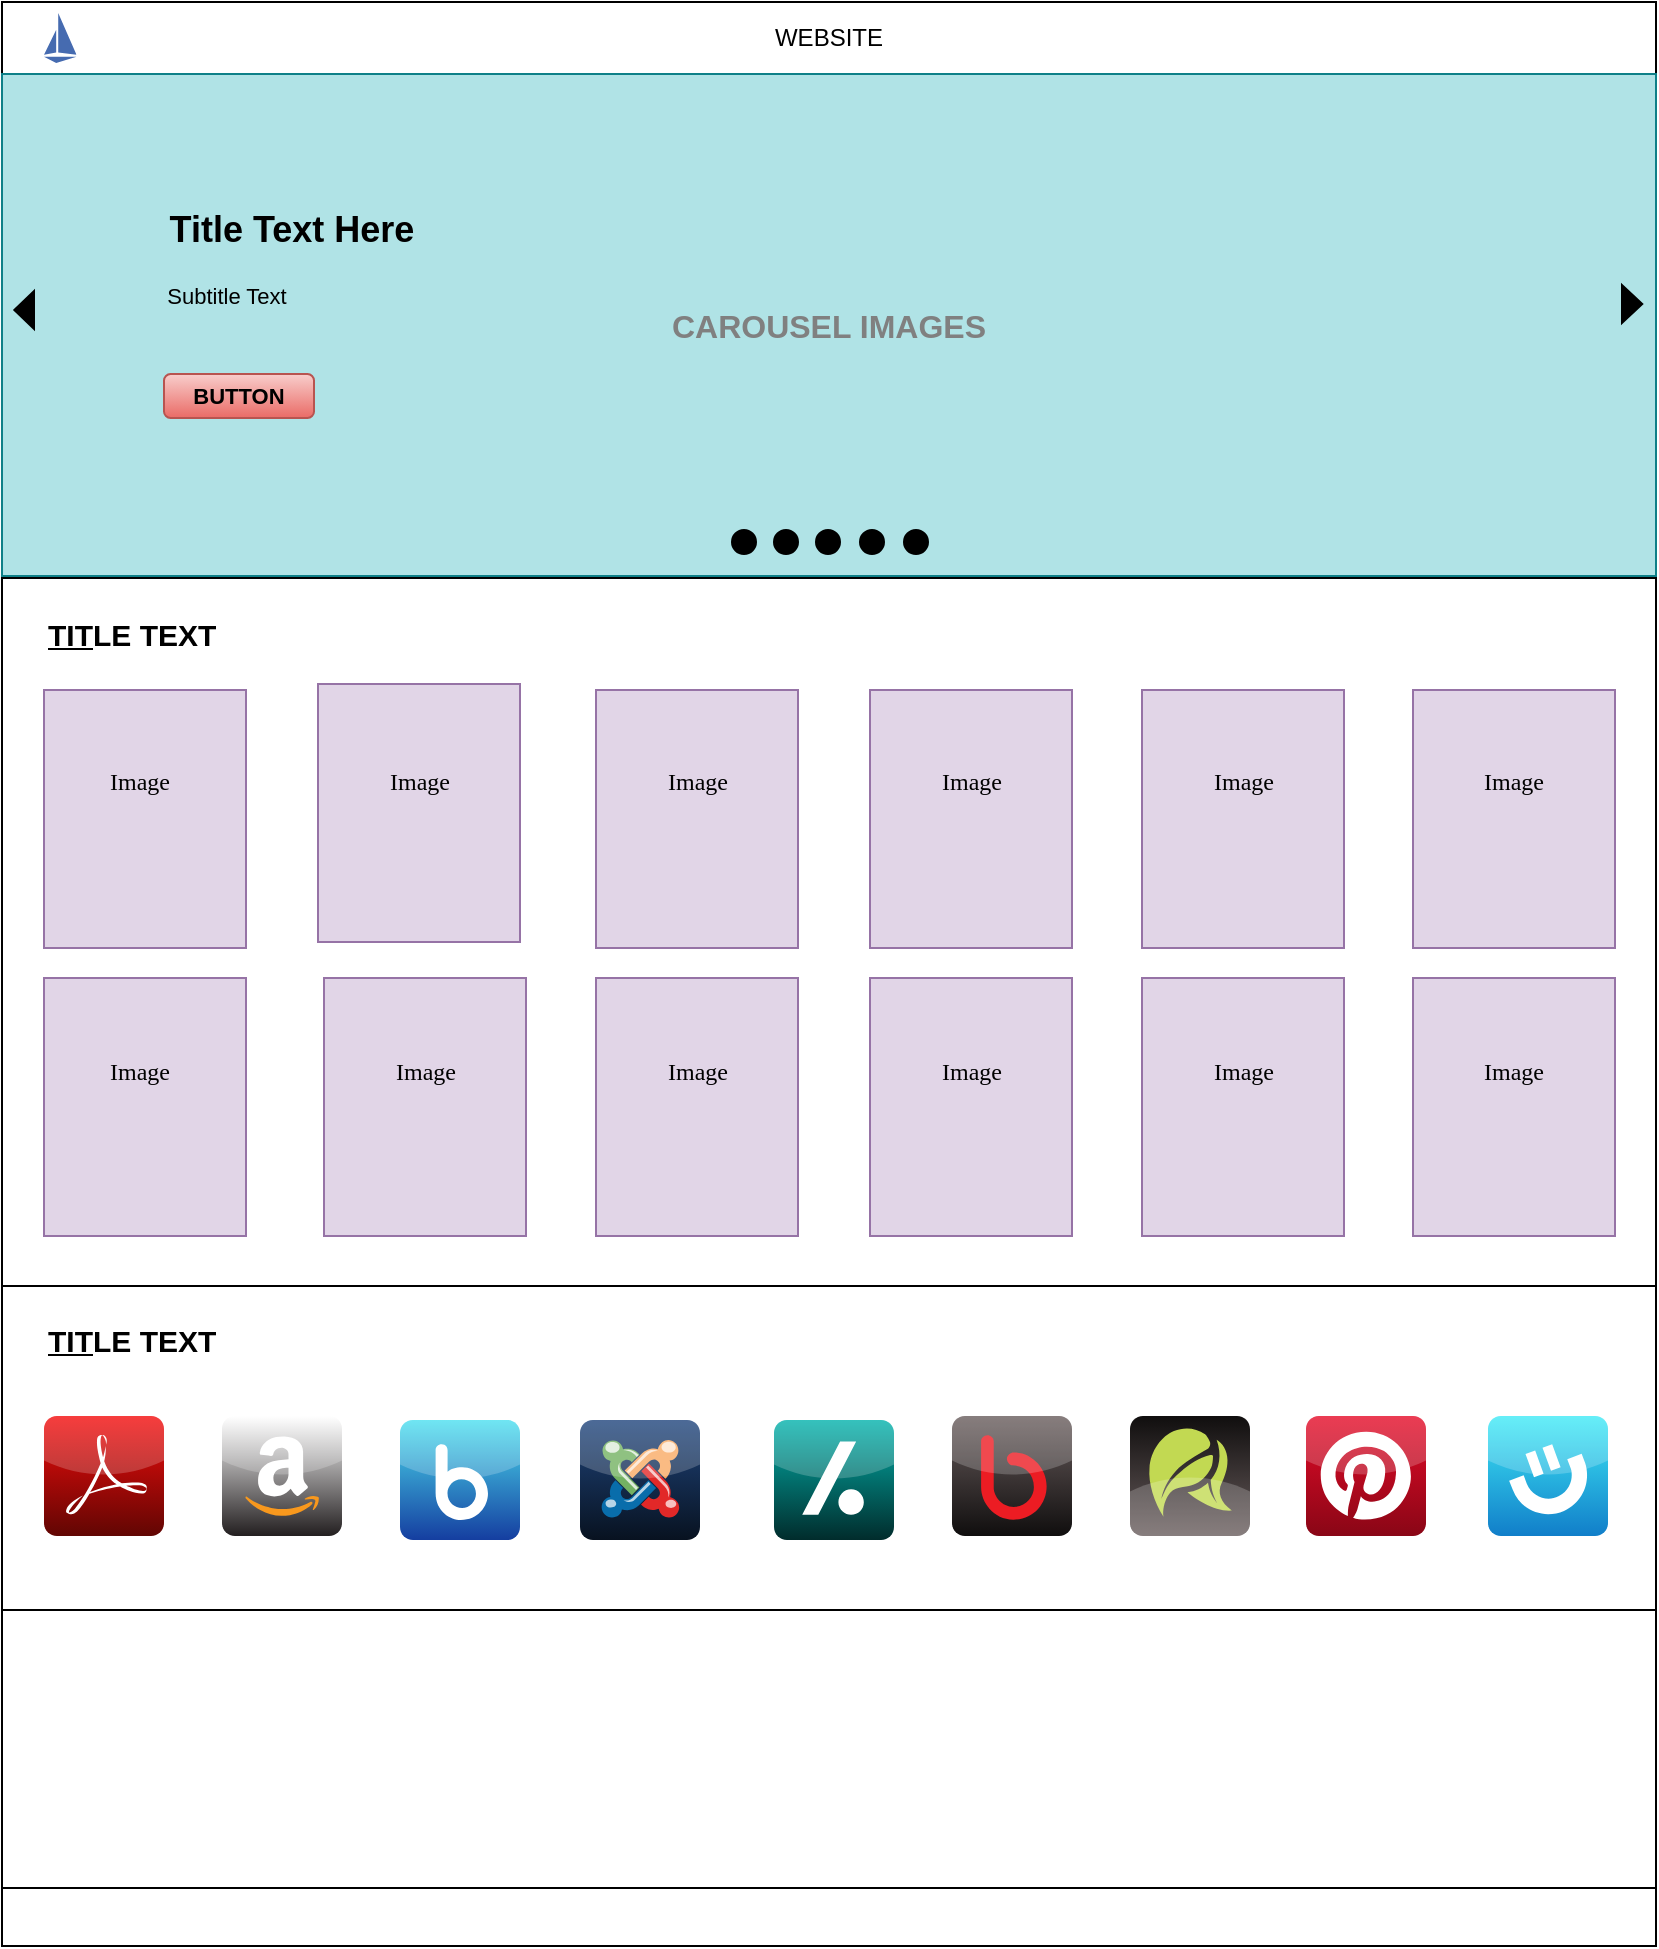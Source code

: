 <mxfile version="24.7.16">
  <diagram name="Page-1" id="u-TijtCvfhiPi-FsUIMJ">
    <mxGraphModel dx="836" dy="398" grid="0" gridSize="10" guides="1" tooltips="1" connect="1" arrows="1" fold="1" page="1" pageScale="1" pageWidth="827" pageHeight="1169" math="0" shadow="0">
      <root>
        <mxCell id="0" />
        <mxCell id="1" parent="0" />
        <mxCell id="cfiWxP6kujYvzcGbKNt3-1" value="WEBSITE" style="rounded=0;whiteSpace=wrap;html=1;movable=1;resizable=1;rotatable=1;deletable=1;editable=1;locked=0;connectable=1;" parent="1" vertex="1">
          <mxGeometry width="827" height="36" as="geometry" />
        </mxCell>
        <mxCell id="cfiWxP6kujYvzcGbKNt3-4" value="" style="shape=image;html=1;verticalAlign=top;verticalLabelPosition=bottom;labelBackgroundColor=#ffffff;imageAspect=0;aspect=fixed;image=https://cdn1.iconfinder.com/data/icons/100-basic-for-user-interface/32/78-user-128.png;" parent="1" vertex="1">
          <mxGeometry x="769" y="11" width="14" height="14" as="geometry" />
        </mxCell>
        <mxCell id="cfiWxP6kujYvzcGbKNt3-8" value="" style="shape=image;html=1;verticalAlign=top;verticalLabelPosition=bottom;labelBackgroundColor=#ffffff;imageAspect=0;aspect=fixed;image=https://cdn0.iconfinder.com/data/icons/business-collection-2027/60/cart-5-128.png" parent="1" vertex="1">
          <mxGeometry x="791" y="8.5" width="19" height="19" as="geometry" />
        </mxCell>
        <mxCell id="cfiWxP6kujYvzcGbKNt3-10" value="" style="shape=image;html=1;verticalAlign=top;verticalLabelPosition=bottom;labelBackgroundColor=#ffffff;imageAspect=0;aspect=fixed;image=https://cdn0.iconfinder.com/data/icons/payment-76/512/search-128.png" parent="1" vertex="1">
          <mxGeometry x="748" y="11" width="16" height="16" as="geometry" />
        </mxCell>
        <mxCell id="cfiWxP6kujYvzcGbKNt3-11" value="" style="editableCssRules=.*;html=1;shape=image;verticalLabelPosition=bottom;labelBackgroundColor=#ffffff;verticalAlign=top;aspect=fixed;imageAspect=0;image=data:image/svg+xml,PHN2ZyB4bWxucz0iaHR0cDovL3d3dy53My5vcmcvMjAwMC9zdmciIHhtbG5zOnY9Imh0dHBzOi8vdmVjdGEuaW8vbmFubyIgd2lkdGg9IjE2MCIgaGVpZ2h0PSIyNDAiIHZpZXdCb3g9IjAgMCAxNjAgMjQwIj4mI3hhOwk8c3R5bGUgdHlwZT0idGV4dC9jc3MiPiYjeGE7CS5zdDB7ZmlsbDojNDY2YmIwO30mI3hhOwk8L3N0eWxlPiYjeGE7CTxwYXRoIGNsYXNzPSJzdDAiIGQ9Ik02MCAyNDBMMCAyMTBoMTYwem0wLTE2MEwwIDIwMGw2MC0xMHpNNzAgMHYxOTBsOTAgMTB6Ii8+JiN4YTs8L3N2Zz4=;fontColor=default;" parent="1" vertex="1">
          <mxGeometry x="21" y="5.5" width="16.25" height="25" as="geometry" />
        </mxCell>
        <mxCell id="cfiWxP6kujYvzcGbKNt3-12" value="&lt;b&gt;&lt;font color=&quot;#808080&quot; style=&quot;font-size: 16px;&quot;&gt;CAROUSEL IMAGES&lt;/font&gt;&lt;/b&gt;" style="rounded=0;whiteSpace=wrap;html=1;glass=0;fillColor=#b0e3e6;strokeColor=#0e8088;" parent="1" vertex="1">
          <mxGeometry y="36" width="827" height="251" as="geometry" />
        </mxCell>
        <mxCell id="GHpfekgdThD2EtUDsVV2-3" value="&lt;b&gt;&lt;font style=&quot;font-size: 18px;&quot;&gt;Title Text Here&lt;/font&gt;&lt;/b&gt;" style="text;strokeColor=none;align=center;fillColor=none;html=1;verticalAlign=middle;whiteSpace=wrap;rounded=0;fontFamily=Helvetica;fontSize=12;fontColor=default;resizable=1;" vertex="1" parent="1">
          <mxGeometry x="72" y="96" width="146" height="36" as="geometry" />
        </mxCell>
        <mxCell id="GHpfekgdThD2EtUDsVV2-4" value="&lt;font style=&quot;font-size: 11px;&quot;&gt;Subtitle Text&lt;/font&gt;" style="text;strokeColor=none;align=center;fillColor=none;html=1;verticalAlign=middle;whiteSpace=wrap;rounded=0;fontFamily=Helvetica;fontSize=12;fontColor=default;resizable=1;" vertex="1" parent="1">
          <mxGeometry x="76" y="132" width="73" height="30" as="geometry" />
        </mxCell>
        <mxCell id="GHpfekgdThD2EtUDsVV2-5" value="&lt;b&gt;&lt;font style=&quot;font-size: 11px;&quot;&gt;BUTTON&lt;/font&gt;&lt;/b&gt;" style="rounded=1;whiteSpace=wrap;html=1;strokeColor=#b85450;align=center;verticalAlign=middle;fontFamily=Helvetica;fontSize=12;resizable=1;fillColor=#f8cecc;gradientColor=#ea6b66;" vertex="1" parent="1">
          <mxGeometry x="81" y="186" width="75" height="22" as="geometry" />
        </mxCell>
        <mxCell id="GHpfekgdThD2EtUDsVV2-6" value="" style="shape=mxgraph.arrows2.wedgeArrow;html=1;bendable=0;startWidth=9.474;fillColor=strokeColor;defaultFillColor=invert;defaultGradientColor=invert;rounded=0;fontFamily=Helvetica;fontSize=12;fontColor=default;resizable=1;entryX=0.908;entryY=0.438;entryDx=0;entryDy=0;entryPerimeter=0;" edge="1" parent="1">
          <mxGeometry width="100" height="100" relative="1" as="geometry">
            <mxPoint x="16" y="154" as="sourcePoint" />
            <mxPoint x="6.166" y="153.998" as="targetPoint" />
          </mxGeometry>
        </mxCell>
        <mxCell id="GHpfekgdThD2EtUDsVV2-8" value="" style="shape=mxgraph.arrows2.wedgeArrow;html=1;bendable=0;startWidth=9.474;fillColor=strokeColor;defaultFillColor=invert;defaultGradientColor=invert;rounded=0;fontFamily=Helvetica;fontSize=12;fontColor=default;resizable=1;" edge="1" parent="1">
          <mxGeometry width="100" height="100" relative="1" as="geometry">
            <mxPoint x="810" y="151" as="sourcePoint" />
            <mxPoint x="820.131" y="151" as="targetPoint" />
          </mxGeometry>
        </mxCell>
        <mxCell id="GHpfekgdThD2EtUDsVV2-9" value="" style="ellipse;whiteSpace=wrap;html=1;aspect=fixed;rounded=0;strokeColor=default;align=center;verticalAlign=middle;fontFamily=Helvetica;fontSize=12;fontColor=default;resizable=1;fillColor=#000000;" vertex="1" parent="1">
          <mxGeometry x="365" y="264" width="12" height="12" as="geometry" />
        </mxCell>
        <mxCell id="GHpfekgdThD2EtUDsVV2-10" value="" style="ellipse;whiteSpace=wrap;html=1;aspect=fixed;rounded=0;strokeColor=default;align=center;verticalAlign=middle;fontFamily=Helvetica;fontSize=12;fontColor=default;resizable=1;fillColor=#000000;" vertex="1" parent="1">
          <mxGeometry x="386" y="264" width="12" height="12" as="geometry" />
        </mxCell>
        <mxCell id="GHpfekgdThD2EtUDsVV2-11" value="" style="ellipse;whiteSpace=wrap;html=1;aspect=fixed;rounded=0;strokeColor=default;align=center;verticalAlign=middle;fontFamily=Helvetica;fontSize=12;fontColor=default;resizable=1;fillColor=#000000;" vertex="1" parent="1">
          <mxGeometry x="407" y="264" width="12" height="12" as="geometry" />
        </mxCell>
        <mxCell id="GHpfekgdThD2EtUDsVV2-12" value="" style="ellipse;whiteSpace=wrap;html=1;aspect=fixed;rounded=0;strokeColor=default;align=center;verticalAlign=middle;fontFamily=Helvetica;fontSize=12;fontColor=default;resizable=1;fillColor=#000000;" vertex="1" parent="1">
          <mxGeometry x="429" y="264" width="12" height="12" as="geometry" />
        </mxCell>
        <mxCell id="GHpfekgdThD2EtUDsVV2-13" value="" style="ellipse;whiteSpace=wrap;html=1;aspect=fixed;rounded=0;strokeColor=default;align=center;verticalAlign=middle;fontFamily=Helvetica;fontSize=12;fontColor=default;resizable=1;fillColor=#000000;" vertex="1" parent="1">
          <mxGeometry x="451" y="264" width="12" height="12" as="geometry" />
        </mxCell>
        <mxCell id="GHpfekgdThD2EtUDsVV2-16" value="" style="rounded=0;whiteSpace=wrap;html=1;strokeColor=default;align=center;verticalAlign=middle;fontFamily=Helvetica;fontSize=12;fontColor=default;resizable=1;fillColor=default;" vertex="1" parent="1">
          <mxGeometry y="288" width="827" height="354" as="geometry" />
        </mxCell>
        <mxCell id="GHpfekgdThD2EtUDsVV2-17" value="" style="rounded=0;whiteSpace=wrap;html=1;strokeColor=default;align=center;verticalAlign=middle;fontFamily=Helvetica;fontSize=12;fontColor=default;resizable=1;fillColor=default;" vertex="1" parent="1">
          <mxGeometry y="943" width="827" height="29" as="geometry" />
        </mxCell>
        <mxCell id="GHpfekgdThD2EtUDsVV2-18" value="" style="rounded=0;whiteSpace=wrap;html=1;strokeColor=default;align=center;verticalAlign=middle;fontFamily=Helvetica;fontSize=12;fontColor=default;resizable=1;fillColor=default;" vertex="1" parent="1">
          <mxGeometry y="804" width="827" height="139" as="geometry" />
        </mxCell>
        <mxCell id="GHpfekgdThD2EtUDsVV2-19" value="" style="rounded=0;whiteSpace=wrap;html=1;strokeColor=default;align=center;verticalAlign=middle;fontFamily=Helvetica;fontSize=12;fontColor=default;resizable=1;fillColor=default;" vertex="1" parent="1">
          <mxGeometry y="642" width="827" height="162" as="geometry" />
        </mxCell>
        <mxCell id="GHpfekgdThD2EtUDsVV2-33" value="" style="rounded=0;whiteSpace=wrap;html=1;strokeColor=#9673a6;align=center;verticalAlign=middle;fontFamily=Helvetica;fontSize=12;resizable=1;fillColor=#e1d5e7;" vertex="1" parent="1">
          <mxGeometry x="21" y="344" width="101" height="129" as="geometry" />
        </mxCell>
        <mxCell id="GHpfekgdThD2EtUDsVV2-34" value="" style="rounded=0;whiteSpace=wrap;html=1;strokeColor=#9673a6;align=center;verticalAlign=middle;fontFamily=Helvetica;fontSize=12;resizable=1;fillColor=#e1d5e7;" vertex="1" parent="1">
          <mxGeometry x="158" y="341" width="101" height="129" as="geometry" />
        </mxCell>
        <mxCell id="GHpfekgdThD2EtUDsVV2-35" value="" style="rounded=0;whiteSpace=wrap;html=1;strokeColor=#9673a6;align=center;verticalAlign=middle;fontFamily=Helvetica;fontSize=12;resizable=1;fillColor=#e1d5e7;" vertex="1" parent="1">
          <mxGeometry x="297" y="344" width="101" height="129" as="geometry" />
        </mxCell>
        <mxCell id="GHpfekgdThD2EtUDsVV2-36" value="" style="rounded=0;whiteSpace=wrap;html=1;strokeColor=#9673a6;align=center;verticalAlign=middle;fontFamily=Helvetica;fontSize=12;resizable=1;fillColor=#e1d5e7;" vertex="1" parent="1">
          <mxGeometry x="434" y="344" width="101" height="129" as="geometry" />
        </mxCell>
        <mxCell id="GHpfekgdThD2EtUDsVV2-37" value="" style="rounded=0;whiteSpace=wrap;html=1;strokeColor=#9673a6;align=center;verticalAlign=middle;fontFamily=Helvetica;fontSize=12;resizable=1;fillColor=#e1d5e7;" vertex="1" parent="1">
          <mxGeometry x="570" y="344" width="101" height="129" as="geometry" />
        </mxCell>
        <mxCell id="GHpfekgdThD2EtUDsVV2-38" value="" style="rounded=0;whiteSpace=wrap;html=1;strokeColor=#9673a6;align=center;verticalAlign=middle;fontFamily=Helvetica;fontSize=12;resizable=1;fillColor=#e1d5e7;" vertex="1" parent="1">
          <mxGeometry x="705.5" y="344" width="101" height="129" as="geometry" />
        </mxCell>
        <mxCell id="GHpfekgdThD2EtUDsVV2-39" value="" style="rounded=0;whiteSpace=wrap;html=1;strokeColor=#9673a6;align=center;verticalAlign=middle;fontFamily=Helvetica;fontSize=12;resizable=1;fillColor=#e1d5e7;" vertex="1" parent="1">
          <mxGeometry x="21" y="488" width="101" height="129" as="geometry" />
        </mxCell>
        <mxCell id="GHpfekgdThD2EtUDsVV2-40" value="&lt;b&gt;&lt;font style=&quot;font-size: 15px;&quot;&gt;&lt;u&gt;TIT&lt;/u&gt;LE TEXT&lt;/font&gt;&lt;/b&gt;" style="text;strokeColor=none;align=left;fillColor=none;html=1;verticalAlign=middle;whiteSpace=wrap;rounded=0;fontFamily=Helvetica;fontSize=12;fontColor=default;resizable=1;" vertex="1" parent="1">
          <mxGeometry x="21" y="301" width="115" height="30" as="geometry" />
        </mxCell>
        <mxCell id="GHpfekgdThD2EtUDsVV2-41" value="&lt;b&gt;&lt;font style=&quot;font-size: 15px;&quot;&gt;&lt;u&gt;TIT&lt;/u&gt;LE TEXT&lt;/font&gt;&lt;/b&gt;" style="text;strokeColor=none;align=left;fillColor=none;html=1;verticalAlign=middle;whiteSpace=wrap;rounded=0;fontFamily=Helvetica;fontSize=12;fontColor=default;resizable=1;" vertex="1" parent="1">
          <mxGeometry x="21" y="654" width="115" height="30" as="geometry" />
        </mxCell>
        <mxCell id="GHpfekgdThD2EtUDsVV2-42" value="" style="dashed=0;outlineConnect=0;html=1;align=center;labelPosition=center;verticalLabelPosition=bottom;verticalAlign=top;shape=mxgraph.webicons.adobe_pdf;fillColor=#F40C0C;gradientColor=#610603;rounded=0;strokeColor=default;fontFamily=Helvetica;fontSize=12;fontColor=default;resizable=1;" vertex="1" parent="1">
          <mxGeometry x="21" y="707" width="60" height="60" as="geometry" />
        </mxCell>
        <mxCell id="GHpfekgdThD2EtUDsVV2-43" value="" style="dashed=0;outlineConnect=0;html=1;align=center;labelPosition=center;verticalLabelPosition=bottom;verticalAlign=top;shape=mxgraph.webicons.amazon_2;gradientColor=#231F20;rounded=0;strokeColor=default;fontFamily=Helvetica;fontSize=12;fontColor=default;resizable=1;" vertex="1" parent="1">
          <mxGeometry x="110" y="707" width="60" height="60" as="geometry" />
        </mxCell>
        <mxCell id="GHpfekgdThD2EtUDsVV2-44" value="" style="dashed=0;outlineConnect=0;html=1;align=center;labelPosition=center;verticalLabelPosition=bottom;verticalAlign=top;shape=mxgraph.webicons.box;fillColor=#4CDFEF;gradientColor=#153EA0;rounded=0;strokeColor=default;fontFamily=Helvetica;fontSize=12;fontColor=default;resizable=1;" vertex="1" parent="1">
          <mxGeometry x="199" y="709" width="60" height="60" as="geometry" />
        </mxCell>
        <mxCell id="GHpfekgdThD2EtUDsVV2-45" value="" style="dashed=0;outlineConnect=0;html=1;align=center;labelPosition=center;verticalLabelPosition=bottom;verticalAlign=top;shape=mxgraph.webicons.joomla;fillColor=#1F457D;gradientColor=#081220;rounded=0;strokeColor=default;fontFamily=Helvetica;fontSize=12;fontColor=default;resizable=1;" vertex="1" parent="1">
          <mxGeometry x="289" y="709" width="60" height="60" as="geometry" />
        </mxCell>
        <mxCell id="GHpfekgdThD2EtUDsVV2-46" value="" style="dashed=0;outlineConnect=0;html=1;align=center;labelPosition=center;verticalLabelPosition=bottom;verticalAlign=top;shape=mxgraph.webicons.slashdot;fillColor=#03B2AC;gradientColor=#012C2C;rounded=0;strokeColor=default;fontFamily=Helvetica;fontSize=12;fontColor=default;resizable=1;" vertex="1" parent="1">
          <mxGeometry x="386" y="709" width="60" height="60" as="geometry" />
        </mxCell>
        <mxCell id="GHpfekgdThD2EtUDsVV2-47" value="" style="dashed=0;outlineConnect=0;html=1;align=center;labelPosition=center;verticalLabelPosition=bottom;verticalAlign=top;shape=mxgraph.webicons.bebo;fillColor=#695D5D;gradientColor=#100E0E;rounded=0;strokeColor=default;fontFamily=Helvetica;fontSize=12;fontColor=default;resizable=1;" vertex="1" parent="1">
          <mxGeometry x="475" y="707" width="60" height="60" as="geometry" />
        </mxCell>
        <mxCell id="GHpfekgdThD2EtUDsVV2-48" value="" style="dashed=0;outlineConnect=0;html=1;align=center;labelPosition=center;verticalLabelPosition=bottom;verticalAlign=top;shape=mxgraph.webicons.freshbump;fillColor=#695D5D;gradientColor=#100E0E;rounded=0;strokeColor=default;fontFamily=Helvetica;fontSize=12;fontColor=default;resizable=1;direction=west;" vertex="1" parent="1">
          <mxGeometry x="564" y="707" width="60" height="60" as="geometry" />
        </mxCell>
        <mxCell id="GHpfekgdThD2EtUDsVV2-49" value="" style="dashed=0;outlineConnect=0;html=1;align=center;labelPosition=center;verticalLabelPosition=bottom;verticalAlign=top;shape=mxgraph.webicons.pinterest;fillColor=#E50B28;gradientColor=#890616;rounded=0;strokeColor=default;fontFamily=Helvetica;fontSize=12;fontColor=default;resizable=1;" vertex="1" parent="1">
          <mxGeometry x="652" y="707" width="60" height="60" as="geometry" />
        </mxCell>
        <mxCell id="GHpfekgdThD2EtUDsVV2-51" value="" style="dashed=0;outlineConnect=0;html=1;align=center;labelPosition=center;verticalLabelPosition=bottom;verticalAlign=top;shape=mxgraph.webicons.sonico;fillColor=#3FEAF6;gradientColor=#117EC9;rounded=0;strokeColor=default;fontFamily=Helvetica;fontSize=12;fontColor=default;resizable=1;" vertex="1" parent="1">
          <mxGeometry x="743" y="707" width="60" height="60" as="geometry" />
        </mxCell>
        <mxCell id="GHpfekgdThD2EtUDsVV2-52" value="" style="rounded=0;whiteSpace=wrap;html=1;strokeColor=#9673a6;align=center;verticalAlign=middle;fontFamily=Helvetica;fontSize=12;resizable=1;fillColor=#e1d5e7;" vertex="1" parent="1">
          <mxGeometry x="161" y="488" width="101" height="129" as="geometry" />
        </mxCell>
        <mxCell id="GHpfekgdThD2EtUDsVV2-53" value="" style="rounded=0;whiteSpace=wrap;html=1;strokeColor=#9673a6;align=center;verticalAlign=middle;fontFamily=Helvetica;fontSize=12;resizable=1;fillColor=#e1d5e7;" vertex="1" parent="1">
          <mxGeometry x="297" y="488" width="101" height="129" as="geometry" />
        </mxCell>
        <mxCell id="GHpfekgdThD2EtUDsVV2-54" value="" style="rounded=0;whiteSpace=wrap;html=1;strokeColor=#9673a6;align=center;verticalAlign=middle;fontFamily=Helvetica;fontSize=12;resizable=1;fillColor=#e1d5e7;" vertex="1" parent="1">
          <mxGeometry x="434" y="488" width="101" height="129" as="geometry" />
        </mxCell>
        <mxCell id="GHpfekgdThD2EtUDsVV2-55" value="" style="rounded=0;whiteSpace=wrap;html=1;strokeColor=#9673a6;align=center;verticalAlign=middle;fontFamily=Helvetica;fontSize=12;resizable=1;fillColor=#e1d5e7;" vertex="1" parent="1">
          <mxGeometry x="570" y="488" width="101" height="129" as="geometry" />
        </mxCell>
        <mxCell id="GHpfekgdThD2EtUDsVV2-56" value="" style="rounded=0;whiteSpace=wrap;html=1;strokeColor=#9673a6;align=center;verticalAlign=middle;fontFamily=Helvetica;fontSize=12;resizable=1;fillColor=#e1d5e7;" vertex="1" parent="1">
          <mxGeometry x="705.5" y="488" width="101" height="129" as="geometry" />
        </mxCell>
        <mxCell id="GHpfekgdThD2EtUDsVV2-57" value="&lt;font face=&quot;Lucida Console&quot;&gt;Image&lt;/font&gt;" style="text;strokeColor=none;align=center;fillColor=none;html=1;verticalAlign=middle;whiteSpace=wrap;rounded=0;fontFamily=Helvetica;fontSize=12;fontColor=default;resizable=1;" vertex="1" parent="1">
          <mxGeometry x="44" y="375" width="50" height="30" as="geometry" />
        </mxCell>
        <mxCell id="GHpfekgdThD2EtUDsVV2-58" value="&lt;font face=&quot;Lucida Console&quot;&gt;Image&lt;/font&gt;" style="text;strokeColor=none;align=center;fillColor=none;html=1;verticalAlign=middle;whiteSpace=wrap;rounded=0;fontFamily=Helvetica;fontSize=12;fontColor=default;resizable=1;" vertex="1" parent="1">
          <mxGeometry x="183.5" y="375" width="50" height="30" as="geometry" />
        </mxCell>
        <mxCell id="GHpfekgdThD2EtUDsVV2-59" value="&lt;font face=&quot;Lucida Console&quot;&gt;Image&lt;/font&gt;" style="text;strokeColor=none;align=center;fillColor=none;html=1;verticalAlign=middle;whiteSpace=wrap;rounded=0;fontFamily=Helvetica;fontSize=12;fontColor=default;resizable=1;" vertex="1" parent="1">
          <mxGeometry x="322.5" y="375" width="50" height="30" as="geometry" />
        </mxCell>
        <mxCell id="GHpfekgdThD2EtUDsVV2-60" value="&lt;font face=&quot;Lucida Console&quot;&gt;Image&lt;/font&gt;" style="text;strokeColor=none;align=center;fillColor=none;html=1;verticalAlign=middle;whiteSpace=wrap;rounded=0;fontFamily=Helvetica;fontSize=12;fontColor=default;resizable=1;" vertex="1" parent="1">
          <mxGeometry x="459.5" y="375" width="50" height="30" as="geometry" />
        </mxCell>
        <mxCell id="GHpfekgdThD2EtUDsVV2-61" value="&lt;font face=&quot;Lucida Console&quot;&gt;Image&lt;/font&gt;" style="text;strokeColor=none;align=center;fillColor=none;html=1;verticalAlign=middle;whiteSpace=wrap;rounded=0;fontFamily=Helvetica;fontSize=12;fontColor=default;resizable=1;" vertex="1" parent="1">
          <mxGeometry x="595.5" y="375" width="50" height="30" as="geometry" />
        </mxCell>
        <mxCell id="GHpfekgdThD2EtUDsVV2-62" value="&lt;font face=&quot;Lucida Console&quot;&gt;Image&lt;/font&gt;" style="text;strokeColor=none;align=center;fillColor=none;html=1;verticalAlign=middle;whiteSpace=wrap;rounded=0;fontFamily=Helvetica;fontSize=12;fontColor=default;resizable=1;" vertex="1" parent="1">
          <mxGeometry x="731" y="375" width="50" height="30" as="geometry" />
        </mxCell>
        <mxCell id="GHpfekgdThD2EtUDsVV2-63" value="&lt;font face=&quot;Lucida Console&quot;&gt;Image&lt;/font&gt;" style="text;strokeColor=none;align=center;fillColor=none;html=1;verticalAlign=middle;whiteSpace=wrap;rounded=0;fontFamily=Helvetica;fontSize=12;fontColor=default;resizable=1;" vertex="1" parent="1">
          <mxGeometry x="44" y="520" width="50" height="30" as="geometry" />
        </mxCell>
        <mxCell id="GHpfekgdThD2EtUDsVV2-64" value="&lt;font face=&quot;Lucida Console&quot;&gt;Image&lt;/font&gt;" style="text;strokeColor=none;align=center;fillColor=none;html=1;verticalAlign=middle;whiteSpace=wrap;rounded=0;fontFamily=Helvetica;fontSize=12;fontColor=default;resizable=1;" vertex="1" parent="1">
          <mxGeometry x="186.5" y="520" width="50" height="30" as="geometry" />
        </mxCell>
        <mxCell id="GHpfekgdThD2EtUDsVV2-65" value="&lt;font face=&quot;Lucida Console&quot;&gt;Image&lt;/font&gt;" style="text;strokeColor=none;align=center;fillColor=none;html=1;verticalAlign=middle;whiteSpace=wrap;rounded=0;fontFamily=Helvetica;fontSize=12;fontColor=default;resizable=1;" vertex="1" parent="1">
          <mxGeometry x="322.5" y="520" width="50" height="30" as="geometry" />
        </mxCell>
        <mxCell id="GHpfekgdThD2EtUDsVV2-66" value="&lt;font face=&quot;Lucida Console&quot;&gt;Image&lt;/font&gt;" style="text;strokeColor=none;align=center;fillColor=none;html=1;verticalAlign=middle;whiteSpace=wrap;rounded=0;fontFamily=Helvetica;fontSize=12;fontColor=default;resizable=1;" vertex="1" parent="1">
          <mxGeometry x="459.5" y="520" width="50" height="30" as="geometry" />
        </mxCell>
        <mxCell id="GHpfekgdThD2EtUDsVV2-67" value="&lt;font face=&quot;Lucida Console&quot;&gt;Image&lt;/font&gt;" style="text;strokeColor=none;align=center;fillColor=none;html=1;verticalAlign=middle;whiteSpace=wrap;rounded=0;fontFamily=Helvetica;fontSize=12;fontColor=default;resizable=1;" vertex="1" parent="1">
          <mxGeometry x="595.5" y="520" width="50" height="30" as="geometry" />
        </mxCell>
        <mxCell id="GHpfekgdThD2EtUDsVV2-68" value="&lt;font face=&quot;Lucida Console&quot;&gt;Image&lt;/font&gt;" style="text;strokeColor=none;align=center;fillColor=none;html=1;verticalAlign=middle;whiteSpace=wrap;rounded=0;fontFamily=Helvetica;fontSize=12;fontColor=default;resizable=1;" vertex="1" parent="1">
          <mxGeometry x="731" y="520" width="50" height="30" as="geometry" />
        </mxCell>
      </root>
    </mxGraphModel>
  </diagram>
</mxfile>
